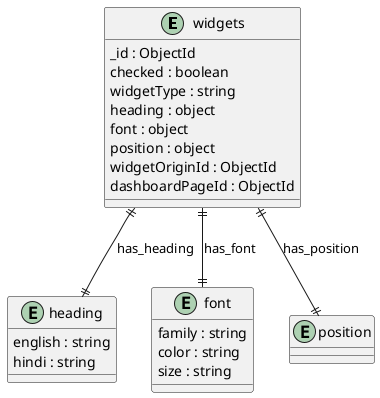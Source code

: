 @startuml widgets_Diagram

entity "widgets" as widgets {
  _id : ObjectId
  checked : boolean
  widgetType : string
  heading : object
  font : object
  position : object
  widgetOriginId : ObjectId
  dashboardPageId : ObjectId
}

entity "heading" as heading {
  english : string
  hindi : string
}

entity "font" as font {
  family : string
  color : string
  size : string
}

entity "position" as position {
}

' // Relationships
widgets ||--|| heading : has_heading
widgets ||--|| font : has_font
widgets ||--|| position : has_position
@enduml